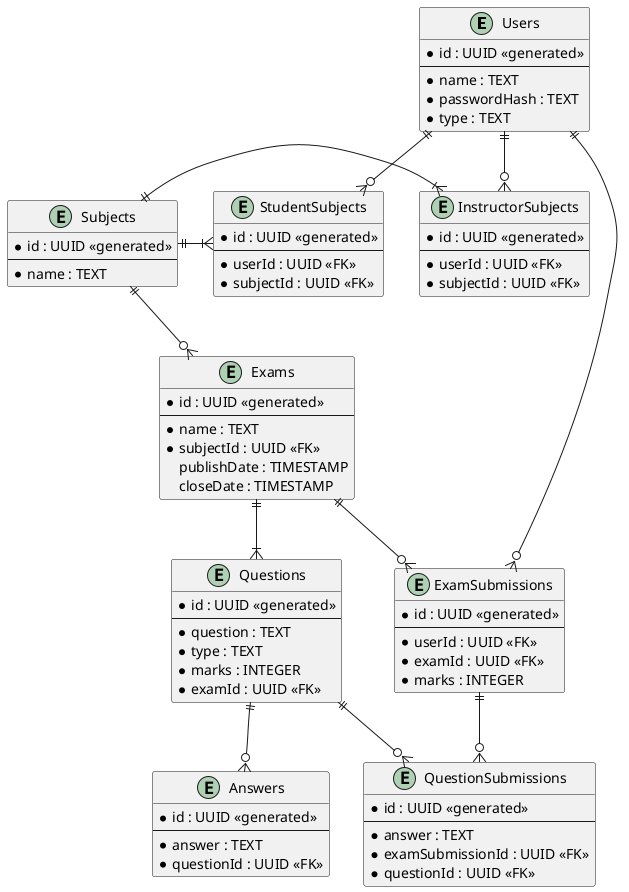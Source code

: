 @startuml ER Diagram

entity Users {
    * id : UUID <<generated>>
    --
    * name : TEXT
    * passwordHash : TEXT
    * type : TEXT
}

entity Subjects {
    * id : UUID <<generated>>
    --
    * name : TEXT
}

entity Exams {
    * id : UUID <<generated>>
    --
    * name : TEXT
    * subjectId : UUID <<FK>>
    publishDate : TIMESTAMP
    closeDate : TIMESTAMP
}

entity Questions {
    * id : UUID <<generated>>
    --
    * question : TEXT
    * type : TEXT
    * marks : INTEGER
    * examId : UUID <<FK>>
}

entity Answers {
    * id : UUID <<generated>>
    --
    * answer : TEXT
    * questionId : UUID <<FK>>
}

entity ExamSubmissions {
    * id : UUID <<generated>>
    --
    * userId : UUID <<FK>>
    * examId : UUID <<FK>>
    * marks : INTEGER
}

entity QuestionSubmissions {
    * id : UUID <<generated>>
    --
    * answer : TEXT
    * examSubmissionId : UUID <<FK>>
    * questionId : UUID <<FK>>
}

entity InstructorSubjects {
    * id : UUID <<generated>>
    --
    * userId : UUID <<FK>>
    * subjectId : UUID <<FK>>
}

entity StudentSubjects {
    * id : UUID <<generated>>
    --
    * userId : UUID <<FK>>
    * subjectId : UUID <<FK>>
}

Subjects ||--o{ Exams
Exams ||--|{ Questions
Users ||--o{ ExamSubmissions
Exams ||--o{ ExamSubmissions
ExamSubmissions ||--o{ QuestionSubmissions
Questions ||--o{ QuestionSubmissions
Questions ||--o{ Answers

Users ||--o{ InstructorSubjects
Users ||--o{ StudentSubjects

Subjects ||-|{ InstructorSubjects
Subjects ||-|{ StudentSubjects

@enduml
